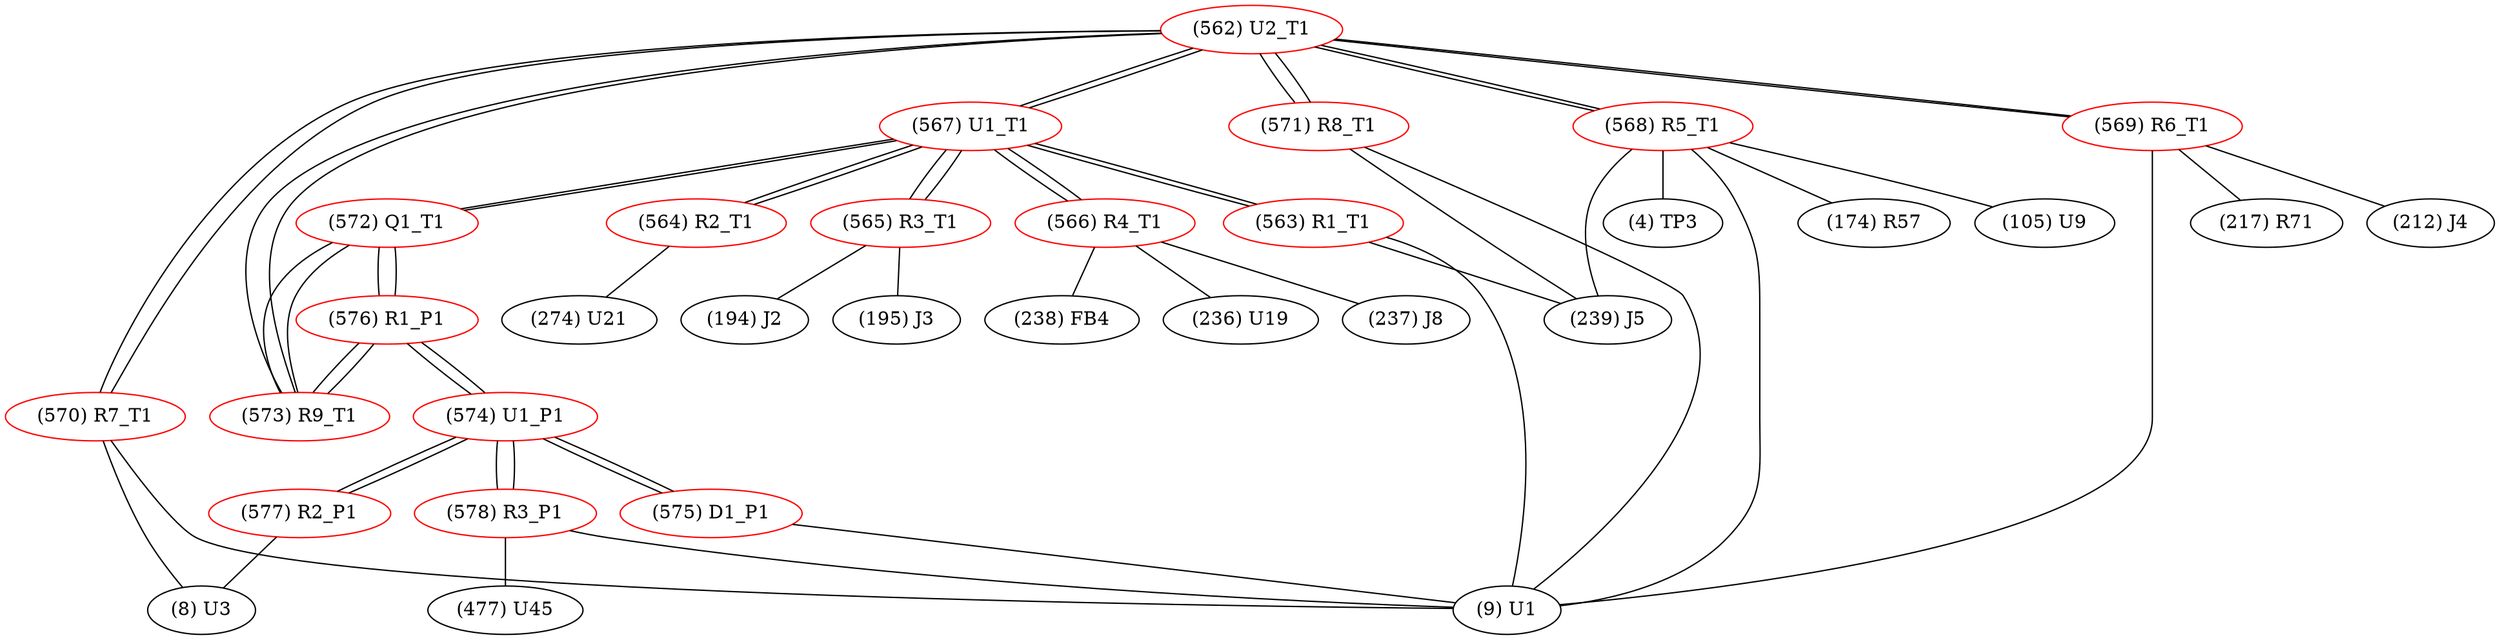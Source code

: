 graph {
	562 [label="(562) U2_T1" color=red]
	571 [label="(571) R8_T1"]
	570 [label="(570) R7_T1"]
	569 [label="(569) R6_T1"]
	568 [label="(568) R5_T1"]
	567 [label="(567) U1_T1"]
	573 [label="(573) R9_T1"]
	563 [label="(563) R1_T1" color=red]
	9 [label="(9) U1"]
	239 [label="(239) J5"]
	567 [label="(567) U1_T1"]
	564 [label="(564) R2_T1" color=red]
	274 [label="(274) U21"]
	567 [label="(567) U1_T1"]
	565 [label="(565) R3_T1" color=red]
	194 [label="(194) J2"]
	195 [label="(195) J3"]
	567 [label="(567) U1_T1"]
	566 [label="(566) R4_T1" color=red]
	237 [label="(237) J8"]
	238 [label="(238) FB4"]
	236 [label="(236) U19"]
	567 [label="(567) U1_T1"]
	567 [label="(567) U1_T1" color=red]
	562 [label="(562) U2_T1"]
	565 [label="(565) R3_T1"]
	564 [label="(564) R2_T1"]
	563 [label="(563) R1_T1"]
	572 [label="(572) Q1_T1"]
	566 [label="(566) R4_T1"]
	568 [label="(568) R5_T1" color=red]
	105 [label="(105) U9"]
	4 [label="(4) TP3"]
	239 [label="(239) J5"]
	174 [label="(174) R57"]
	9 [label="(9) U1"]
	562 [label="(562) U2_T1"]
	569 [label="(569) R6_T1" color=red]
	9 [label="(9) U1"]
	212 [label="(212) J4"]
	217 [label="(217) R71"]
	562 [label="(562) U2_T1"]
	570 [label="(570) R7_T1" color=red]
	8 [label="(8) U3"]
	9 [label="(9) U1"]
	562 [label="(562) U2_T1"]
	571 [label="(571) R8_T1" color=red]
	239 [label="(239) J5"]
	9 [label="(9) U1"]
	562 [label="(562) U2_T1"]
	572 [label="(572) Q1_T1" color=red]
	567 [label="(567) U1_T1"]
	576 [label="(576) R1_P1"]
	573 [label="(573) R9_T1"]
	573 [label="(573) R9_T1" color=red]
	562 [label="(562) U2_T1"]
	576 [label="(576) R1_P1"]
	572 [label="(572) Q1_T1"]
	574 [label="(574) U1_P1" color=red]
	575 [label="(575) D1_P1"]
	577 [label="(577) R2_P1"]
	578 [label="(578) R3_P1"]
	576 [label="(576) R1_P1"]
	575 [label="(575) D1_P1" color=red]
	9 [label="(9) U1"]
	574 [label="(574) U1_P1"]
	576 [label="(576) R1_P1" color=red]
	573 [label="(573) R9_T1"]
	572 [label="(572) Q1_T1"]
	574 [label="(574) U1_P1"]
	577 [label="(577) R2_P1" color=red]
	8 [label="(8) U3"]
	574 [label="(574) U1_P1"]
	578 [label="(578) R3_P1" color=red]
	477 [label="(477) U45"]
	9 [label="(9) U1"]
	574 [label="(574) U1_P1"]
	562 -- 571
	562 -- 570
	562 -- 569
	562 -- 568
	562 -- 567
	562 -- 573
	563 -- 9
	563 -- 239
	563 -- 567
	564 -- 274
	564 -- 567
	565 -- 194
	565 -- 195
	565 -- 567
	566 -- 237
	566 -- 238
	566 -- 236
	566 -- 567
	567 -- 562
	567 -- 565
	567 -- 564
	567 -- 563
	567 -- 572
	567 -- 566
	568 -- 105
	568 -- 4
	568 -- 239
	568 -- 174
	568 -- 9
	568 -- 562
	569 -- 9
	569 -- 212
	569 -- 217
	569 -- 562
	570 -- 8
	570 -- 9
	570 -- 562
	571 -- 239
	571 -- 9
	571 -- 562
	572 -- 567
	572 -- 576
	572 -- 573
	573 -- 562
	573 -- 576
	573 -- 572
	574 -- 575
	574 -- 577
	574 -- 578
	574 -- 576
	575 -- 9
	575 -- 574
	576 -- 573
	576 -- 572
	576 -- 574
	577 -- 8
	577 -- 574
	578 -- 477
	578 -- 9
	578 -- 574
}